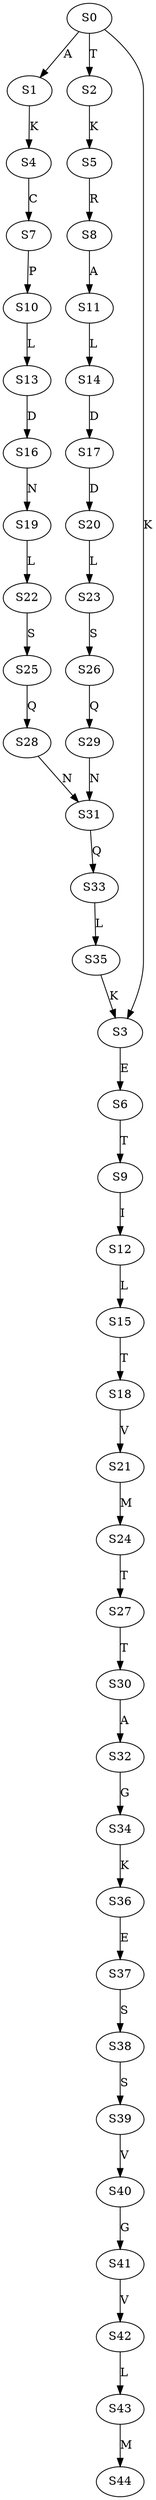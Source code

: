 strict digraph  {
	S0 -> S1 [ label = A ];
	S0 -> S2 [ label = T ];
	S0 -> S3 [ label = K ];
	S1 -> S4 [ label = K ];
	S2 -> S5 [ label = K ];
	S3 -> S6 [ label = E ];
	S4 -> S7 [ label = C ];
	S5 -> S8 [ label = R ];
	S6 -> S9 [ label = T ];
	S7 -> S10 [ label = P ];
	S8 -> S11 [ label = A ];
	S9 -> S12 [ label = I ];
	S10 -> S13 [ label = L ];
	S11 -> S14 [ label = L ];
	S12 -> S15 [ label = L ];
	S13 -> S16 [ label = D ];
	S14 -> S17 [ label = D ];
	S15 -> S18 [ label = T ];
	S16 -> S19 [ label = N ];
	S17 -> S20 [ label = D ];
	S18 -> S21 [ label = V ];
	S19 -> S22 [ label = L ];
	S20 -> S23 [ label = L ];
	S21 -> S24 [ label = M ];
	S22 -> S25 [ label = S ];
	S23 -> S26 [ label = S ];
	S24 -> S27 [ label = T ];
	S25 -> S28 [ label = Q ];
	S26 -> S29 [ label = Q ];
	S27 -> S30 [ label = T ];
	S28 -> S31 [ label = N ];
	S29 -> S31 [ label = N ];
	S30 -> S32 [ label = A ];
	S31 -> S33 [ label = Q ];
	S32 -> S34 [ label = G ];
	S33 -> S35 [ label = L ];
	S34 -> S36 [ label = K ];
	S35 -> S3 [ label = K ];
	S36 -> S37 [ label = E ];
	S37 -> S38 [ label = S ];
	S38 -> S39 [ label = S ];
	S39 -> S40 [ label = V ];
	S40 -> S41 [ label = G ];
	S41 -> S42 [ label = V ];
	S42 -> S43 [ label = L ];
	S43 -> S44 [ label = M ];
}
